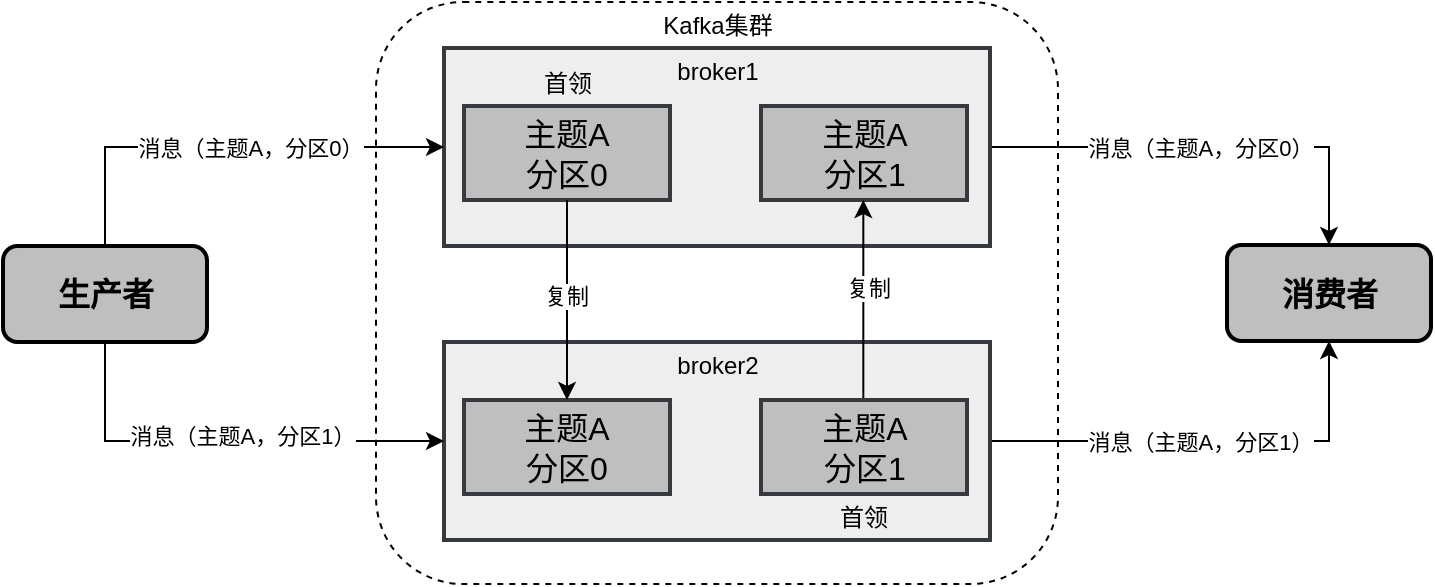<mxfile version="24.7.17">
  <diagram name="第 1 页" id="clWs-OmhBCykppdtENqQ">
    <mxGraphModel dx="952" dy="663" grid="0" gridSize="10" guides="1" tooltips="1" connect="1" arrows="1" fold="1" page="1" pageScale="1" pageWidth="827" pageHeight="1169" math="0" shadow="0">
      <root>
        <mxCell id="0" />
        <mxCell id="1" parent="0" />
        <mxCell id="d9UAKzoomX3g16yYj78G-63" value="" style="rounded=1;whiteSpace=wrap;html=1;dashed=1;" vertex="1" parent="1">
          <mxGeometry x="248" y="209" width="341" height="291" as="geometry" />
        </mxCell>
        <mxCell id="d9UAKzoomX3g16yYj78G-81" style="edgeStyle=orthogonalEdgeStyle;rounded=0;orthogonalLoop=1;jettySize=auto;html=1;exitX=1;exitY=0.5;exitDx=0;exitDy=0;entryX=0.5;entryY=0;entryDx=0;entryDy=0;" edge="1" parent="1" source="d9UAKzoomX3g16yYj78G-52" target="d9UAKzoomX3g16yYj78G-75">
          <mxGeometry relative="1" as="geometry" />
        </mxCell>
        <mxCell id="d9UAKzoomX3g16yYj78G-83" value="消息（主题A，分区0）" style="edgeLabel;html=1;align=center;verticalAlign=middle;resizable=0;points=[];" vertex="1" connectable="0" parent="d9UAKzoomX3g16yYj78G-81">
          <mxGeometry x="-0.142" y="1" relative="1" as="geometry">
            <mxPoint x="11" y="1" as="offset" />
          </mxGeometry>
        </mxCell>
        <mxCell id="d9UAKzoomX3g16yYj78G-52" value="" style="rounded=0;whiteSpace=wrap;html=1;strokeWidth=2;fillColor=#eeeeee;strokeColor=#36393d;" vertex="1" parent="1">
          <mxGeometry x="282" y="232" width="273" height="99" as="geometry" />
        </mxCell>
        <mxCell id="d9UAKzoomX3g16yYj78G-53" value="主题A&lt;div style=&quot;font-size: 16px;&quot;&gt;分区0&lt;/div&gt;" style="rounded=0;whiteSpace=wrap;html=1;strokeWidth=2;fontSize=16;fillColor=#BFBFBF;strokeColor=#36393d;fillStyle=auto;" vertex="1" parent="1">
          <mxGeometry x="292" y="261" width="103" height="47" as="geometry" />
        </mxCell>
        <mxCell id="d9UAKzoomX3g16yYj78G-54" value="主题A&lt;div style=&quot;font-size: 16px;&quot;&gt;分区1&lt;/div&gt;" style="rounded=0;whiteSpace=wrap;html=1;strokeWidth=2;fontSize=16;fillColor=#BFBFBF;strokeColor=#36393d;fillStyle=auto;" vertex="1" parent="1">
          <mxGeometry x="440.5" y="261" width="103" height="47" as="geometry" />
        </mxCell>
        <mxCell id="d9UAKzoomX3g16yYj78G-55" value="首领" style="text;html=1;align=center;verticalAlign=middle;whiteSpace=wrap;rounded=0;fontSize=12;" vertex="1" parent="1">
          <mxGeometry x="313.5" y="238" width="60" height="23" as="geometry" />
        </mxCell>
        <mxCell id="d9UAKzoomX3g16yYj78G-56" value="broker1" style="text;html=1;align=center;verticalAlign=middle;whiteSpace=wrap;rounded=0;fontSize=12;" vertex="1" parent="1">
          <mxGeometry x="388.5" y="232" width="60" height="23" as="geometry" />
        </mxCell>
        <mxCell id="d9UAKzoomX3g16yYj78G-82" style="edgeStyle=orthogonalEdgeStyle;rounded=0;orthogonalLoop=1;jettySize=auto;html=1;exitX=1;exitY=0.5;exitDx=0;exitDy=0;" edge="1" parent="1" source="d9UAKzoomX3g16yYj78G-57" target="d9UAKzoomX3g16yYj78G-75">
          <mxGeometry relative="1" as="geometry" />
        </mxCell>
        <mxCell id="d9UAKzoomX3g16yYj78G-85" value="消息（主题A，分区1）" style="edgeLabel;html=1;align=center;verticalAlign=middle;resizable=0;points=[];" vertex="1" connectable="0" parent="d9UAKzoomX3g16yYj78G-82">
          <mxGeometry x="0.02" y="-1" relative="1" as="geometry">
            <mxPoint x="-7" y="-1" as="offset" />
          </mxGeometry>
        </mxCell>
        <mxCell id="d9UAKzoomX3g16yYj78G-57" value="" style="rounded=0;whiteSpace=wrap;html=1;strokeWidth=2;fillColor=#eeeeee;strokeColor=#36393d;" vertex="1" parent="1">
          <mxGeometry x="282" y="379" width="273" height="99" as="geometry" />
        </mxCell>
        <mxCell id="d9UAKzoomX3g16yYj78G-58" value="主题A&lt;div style=&quot;font-size: 16px;&quot;&gt;分区0&lt;/div&gt;" style="rounded=0;whiteSpace=wrap;html=1;strokeWidth=2;fontSize=16;fillColor=#BFBFBF;strokeColor=#36393d;fillStyle=auto;" vertex="1" parent="1">
          <mxGeometry x="292" y="408" width="103" height="47" as="geometry" />
        </mxCell>
        <mxCell id="d9UAKzoomX3g16yYj78G-67" style="edgeStyle=orthogonalEdgeStyle;rounded=0;orthogonalLoop=1;jettySize=auto;html=1;exitX=0.5;exitY=0;exitDx=0;exitDy=0;entryX=0.5;entryY=1;entryDx=0;entryDy=0;" edge="1" parent="1">
          <mxGeometry relative="1" as="geometry">
            <mxPoint x="491.66" y="408" as="sourcePoint" />
            <mxPoint x="491.66" y="308.0" as="targetPoint" />
          </mxGeometry>
        </mxCell>
        <mxCell id="d9UAKzoomX3g16yYj78G-68" value="复制" style="edgeLabel;html=1;align=center;verticalAlign=middle;resizable=0;points=[];" vertex="1" connectable="0" parent="d9UAKzoomX3g16yYj78G-67">
          <mxGeometry x="0.129" y="-2" relative="1" as="geometry">
            <mxPoint as="offset" />
          </mxGeometry>
        </mxCell>
        <mxCell id="d9UAKzoomX3g16yYj78G-59" value="主题A&lt;div style=&quot;font-size: 16px;&quot;&gt;分区1&lt;/div&gt;" style="rounded=0;whiteSpace=wrap;html=1;strokeWidth=2;fontSize=16;fillColor=#BFBFBF;strokeColor=#36393d;fillStyle=auto;" vertex="1" parent="1">
          <mxGeometry x="440.5" y="408" width="103" height="47" as="geometry" />
        </mxCell>
        <mxCell id="d9UAKzoomX3g16yYj78G-60" value="首领" style="text;html=1;align=center;verticalAlign=middle;whiteSpace=wrap;rounded=0;fontSize=12;" vertex="1" parent="1">
          <mxGeometry x="462" y="455" width="60" height="23" as="geometry" />
        </mxCell>
        <mxCell id="d9UAKzoomX3g16yYj78G-61" value="broker2" style="text;html=1;align=center;verticalAlign=middle;whiteSpace=wrap;rounded=0;fontSize=12;" vertex="1" parent="1">
          <mxGeometry x="388.5" y="379" width="60" height="23" as="geometry" />
        </mxCell>
        <mxCell id="d9UAKzoomX3g16yYj78G-77" style="edgeStyle=orthogonalEdgeStyle;rounded=0;orthogonalLoop=1;jettySize=auto;html=1;exitX=0.5;exitY=0;exitDx=0;exitDy=0;entryX=0;entryY=0.5;entryDx=0;entryDy=0;" edge="1" parent="1" source="d9UAKzoomX3g16yYj78G-62" target="d9UAKzoomX3g16yYj78G-52">
          <mxGeometry relative="1" as="geometry" />
        </mxCell>
        <mxCell id="d9UAKzoomX3g16yYj78G-78" value="消息（主题A，分区0）" style="edgeLabel;html=1;align=center;verticalAlign=middle;resizable=0;points=[];" vertex="1" connectable="0" parent="d9UAKzoomX3g16yYj78G-77">
          <mxGeometry x="0.211" y="1" relative="1" as="geometry">
            <mxPoint x="-11" y="1" as="offset" />
          </mxGeometry>
        </mxCell>
        <mxCell id="d9UAKzoomX3g16yYj78G-79" style="edgeStyle=orthogonalEdgeStyle;rounded=0;orthogonalLoop=1;jettySize=auto;html=1;exitX=0.5;exitY=1;exitDx=0;exitDy=0;entryX=0;entryY=0.5;entryDx=0;entryDy=0;" edge="1" parent="1" source="d9UAKzoomX3g16yYj78G-62" target="d9UAKzoomX3g16yYj78G-57">
          <mxGeometry relative="1" as="geometry" />
        </mxCell>
        <mxCell id="d9UAKzoomX3g16yYj78G-80" value="消息（主题A，分区1）" style="edgeLabel;html=1;align=center;verticalAlign=middle;resizable=0;points=[];" vertex="1" connectable="0" parent="d9UAKzoomX3g16yYj78G-79">
          <mxGeometry x="0.079" y="3" relative="1" as="geometry">
            <mxPoint as="offset" />
          </mxGeometry>
        </mxCell>
        <mxCell id="d9UAKzoomX3g16yYj78G-62" value="生产者" style="rounded=1;whiteSpace=wrap;html=1;fontSize=16;strokeWidth=2;fontStyle=1;fillColor=#BFBFBF;" vertex="1" parent="1">
          <mxGeometry x="61.5" y="331" width="102" height="48" as="geometry" />
        </mxCell>
        <mxCell id="d9UAKzoomX3g16yYj78G-65" value="Kafka集群" style="text;html=1;align=center;verticalAlign=middle;whiteSpace=wrap;rounded=0;fontSize=12;" vertex="1" parent="1">
          <mxGeometry x="388.5" y="209" width="60" height="23" as="geometry" />
        </mxCell>
        <mxCell id="d9UAKzoomX3g16yYj78G-70" style="edgeStyle=orthogonalEdgeStyle;rounded=0;orthogonalLoop=1;jettySize=auto;html=1;exitX=0.5;exitY=1;exitDx=0;exitDy=0;entryX=0.5;entryY=0;entryDx=0;entryDy=0;" edge="1" parent="1" source="d9UAKzoomX3g16yYj78G-53" target="d9UAKzoomX3g16yYj78G-58">
          <mxGeometry relative="1" as="geometry" />
        </mxCell>
        <mxCell id="d9UAKzoomX3g16yYj78G-71" value="复制" style="edgeLabel;html=1;align=center;verticalAlign=middle;resizable=0;points=[];" vertex="1" connectable="0" parent="d9UAKzoomX3g16yYj78G-70">
          <mxGeometry x="-0.049" y="-1" relative="1" as="geometry">
            <mxPoint as="offset" />
          </mxGeometry>
        </mxCell>
        <mxCell id="d9UAKzoomX3g16yYj78G-75" value="消费者" style="rounded=1;whiteSpace=wrap;html=1;fontSize=16;strokeWidth=2;fontStyle=1;fillColor=#BFBFBF;" vertex="1" parent="1">
          <mxGeometry x="673.5" y="330.5" width="102" height="48" as="geometry" />
        </mxCell>
      </root>
    </mxGraphModel>
  </diagram>
</mxfile>

